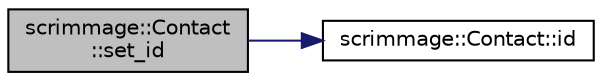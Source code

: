 digraph "scrimmage::Contact::set_id"
{
 // LATEX_PDF_SIZE
  edge [fontname="Helvetica",fontsize="10",labelfontname="Helvetica",labelfontsize="10"];
  node [fontname="Helvetica",fontsize="10",shape=record];
  rankdir="LR";
  Node1 [label="scrimmage::Contact\l::set_id",height=0.2,width=0.4,color="black", fillcolor="grey75", style="filled", fontcolor="black",tooltip=" "];
  Node1 -> Node2 [color="midnightblue",fontsize="10",style="solid",fontname="Helvetica"];
  Node2 [label="scrimmage::Contact::id",height=0.2,width=0.4,color="black", fillcolor="white", style="filled",URL="$classscrimmage_1_1Contact.html#a9e8b2a2eb8ef0ed06acb2c3e0ed6bd92",tooltip=" "];
}

